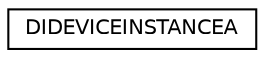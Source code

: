 digraph "Graphical Class Hierarchy"
{
 // LATEX_PDF_SIZE
  edge [fontname="Helvetica",fontsize="10",labelfontname="Helvetica",labelfontsize="10"];
  node [fontname="Helvetica",fontsize="10",shape=record];
  rankdir="LR";
  Node0 [label="DIDEVICEINSTANCEA",height=0.2,width=0.4,color="black", fillcolor="white", style="filled",URL="$structDIDEVICEINSTANCEA.html",tooltip=" "];
}
